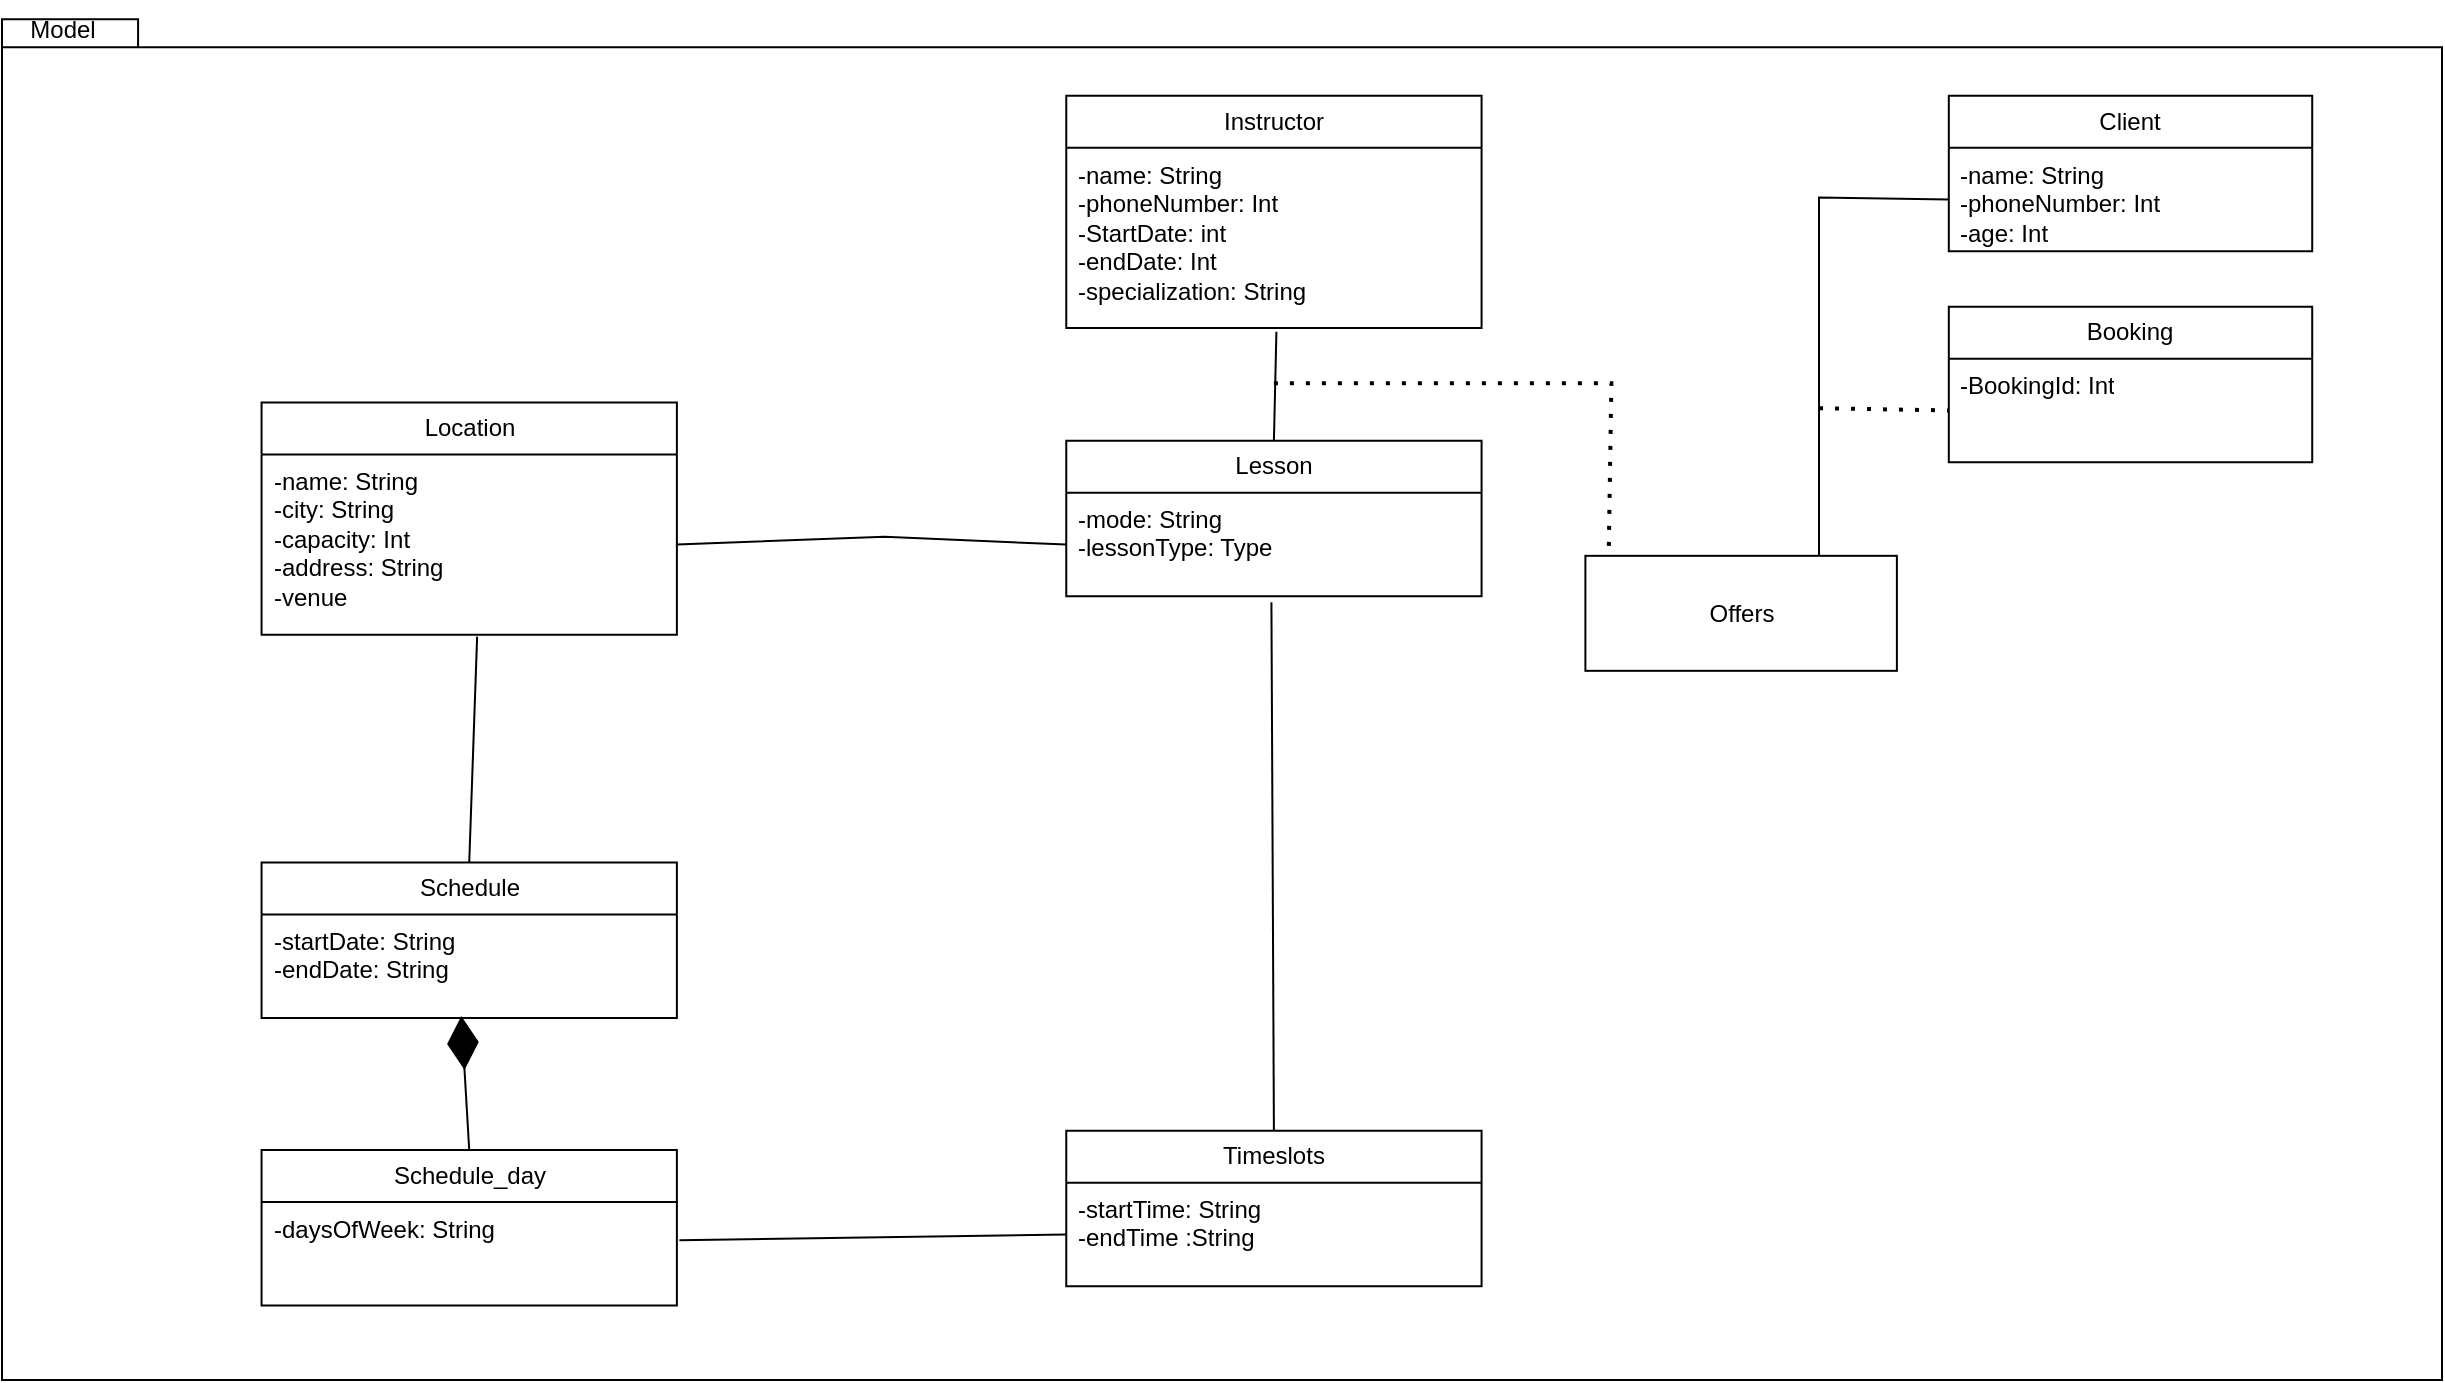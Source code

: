 <mxfile version="24.8.4">
  <diagram name="Page-1" id="ZQOq1tR3-bHp-TOrU02O">
    <mxGraphModel dx="1969" dy="944" grid="1" gridSize="10" guides="1" tooltips="1" connect="1" arrows="1" fold="1" page="1" pageScale="1" pageWidth="1400" pageHeight="1000" math="0" shadow="0">
      <root>
        <mxCell id="0" />
        <mxCell id="1" parent="0" />
        <mxCell id="FIS8jfVRvhXGR2WtkmsS-3" value="" style="group" vertex="1" connectable="0" parent="1">
          <mxGeometry x="90" width="1220" height="690" as="geometry" />
        </mxCell>
        <mxCell id="FIS8jfVRvhXGR2WtkmsS-1" value="" style="shape=folder;fontStyle=1;spacingTop=10;tabWidth=40;tabHeight=14;tabPosition=left;html=1;whiteSpace=wrap;" vertex="1" parent="FIS8jfVRvhXGR2WtkmsS-3">
          <mxGeometry y="9.583" width="1220.0" height="680.417" as="geometry" />
        </mxCell>
        <mxCell id="xTJghPn8SgGBMsq74pdZ-3" value="Instructor" style="swimlane;fontStyle=0;childLayout=stackLayout;horizontal=1;startSize=26;fillColor=none;horizontalStack=0;resizeParent=1;resizeParentMax=0;resizeLast=0;collapsible=1;marginBottom=0;whiteSpace=wrap;html=1;" parent="FIS8jfVRvhXGR2WtkmsS-3" vertex="1">
          <mxGeometry x="532.128" y="47.917" width="207.66" height="116.083" as="geometry" />
        </mxCell>
        <mxCell id="xTJghPn8SgGBMsq74pdZ-4" value="-name: String&lt;div&gt;-phoneNumber: Int&lt;/div&gt;&lt;div&gt;-StartDate: int&lt;/div&gt;&lt;div&gt;-endDate: Int&lt;/div&gt;&lt;div&gt;-specialization: String&lt;/div&gt;" style="text;strokeColor=none;fillColor=none;align=left;verticalAlign=top;spacingLeft=4;spacingRight=4;overflow=hidden;rotatable=0;points=[[0,0.5],[1,0.5]];portConstraint=eastwest;whiteSpace=wrap;html=1;" parent="xTJghPn8SgGBMsq74pdZ-3" vertex="1">
          <mxGeometry y="26" width="207.66" height="90.083" as="geometry" />
        </mxCell>
        <mxCell id="xTJghPn8SgGBMsq74pdZ-5" value="Lesson" style="swimlane;fontStyle=0;childLayout=stackLayout;horizontal=1;startSize=26;fillColor=none;horizontalStack=0;resizeParent=1;resizeParentMax=0;resizeLast=0;collapsible=1;marginBottom=0;whiteSpace=wrap;html=1;" parent="FIS8jfVRvhXGR2WtkmsS-3" vertex="1">
          <mxGeometry x="532.128" y="220.417" width="207.66" height="77.75" as="geometry" />
        </mxCell>
        <mxCell id="xTJghPn8SgGBMsq74pdZ-6" value="-mode: String&lt;div&gt;-lessonType: Type&lt;/div&gt;" style="text;strokeColor=none;fillColor=none;align=left;verticalAlign=top;spacingLeft=4;spacingRight=4;overflow=hidden;rotatable=0;points=[[0,0.5],[1,0.5]];portConstraint=eastwest;whiteSpace=wrap;html=1;" parent="xTJghPn8SgGBMsq74pdZ-5" vertex="1">
          <mxGeometry y="26" width="207.66" height="51.75" as="geometry" />
        </mxCell>
        <mxCell id="xTJghPn8SgGBMsq74pdZ-7" value="Location" style="swimlane;fontStyle=0;childLayout=stackLayout;horizontal=1;startSize=26;fillColor=none;horizontalStack=0;resizeParent=1;resizeParentMax=0;resizeLast=0;collapsible=1;marginBottom=0;whiteSpace=wrap;html=1;" parent="FIS8jfVRvhXGR2WtkmsS-3" vertex="1">
          <mxGeometry x="129.787" y="201.25" width="207.66" height="116.083" as="geometry" />
        </mxCell>
        <mxCell id="xTJghPn8SgGBMsq74pdZ-8" value="-name: String&lt;div&gt;-city: String&lt;/div&gt;&lt;div&gt;-capacity: Int&lt;/div&gt;&lt;div&gt;-address: String&lt;/div&gt;&lt;div&gt;-venue&lt;/div&gt;" style="text;strokeColor=none;fillColor=none;align=left;verticalAlign=top;spacingLeft=4;spacingRight=4;overflow=hidden;rotatable=0;points=[[0,0.5],[1,0.5]];portConstraint=eastwest;whiteSpace=wrap;html=1;" parent="xTJghPn8SgGBMsq74pdZ-7" vertex="1">
          <mxGeometry y="26" width="207.66" height="90.083" as="geometry" />
        </mxCell>
        <mxCell id="xTJghPn8SgGBMsq74pdZ-9" value="Schedule" style="swimlane;fontStyle=0;childLayout=stackLayout;horizontal=1;startSize=26;fillColor=none;horizontalStack=0;resizeParent=1;resizeParentMax=0;resizeLast=0;collapsible=1;marginBottom=0;whiteSpace=wrap;html=1;" parent="FIS8jfVRvhXGR2WtkmsS-3" vertex="1">
          <mxGeometry x="129.787" y="431.25" width="207.66" height="77.75" as="geometry" />
        </mxCell>
        <mxCell id="xTJghPn8SgGBMsq74pdZ-10" value="-startDate: String&lt;div&gt;-endDate: String&lt;/div&gt;" style="text;strokeColor=none;fillColor=none;align=left;verticalAlign=top;spacingLeft=4;spacingRight=4;overflow=hidden;rotatable=0;points=[[0,0.5],[1,0.5]];portConstraint=eastwest;whiteSpace=wrap;html=1;" parent="xTJghPn8SgGBMsq74pdZ-9" vertex="1">
          <mxGeometry y="26" width="207.66" height="51.75" as="geometry" />
        </mxCell>
        <mxCell id="xTJghPn8SgGBMsq74pdZ-12" value="Schedule_day" style="swimlane;fontStyle=0;childLayout=stackLayout;horizontal=1;startSize=26;fillColor=none;horizontalStack=0;resizeParent=1;resizeParentMax=0;resizeLast=0;collapsible=1;marginBottom=0;whiteSpace=wrap;html=1;" parent="FIS8jfVRvhXGR2WtkmsS-3" vertex="1">
          <mxGeometry x="129.787" y="575.0" width="207.66" height="77.75" as="geometry" />
        </mxCell>
        <mxCell id="xTJghPn8SgGBMsq74pdZ-13" value="-daysOfWeek: String" style="text;strokeColor=none;fillColor=none;align=left;verticalAlign=top;spacingLeft=4;spacingRight=4;overflow=hidden;rotatable=0;points=[[0,0.5],[1,0.5]];portConstraint=eastwest;whiteSpace=wrap;html=1;" parent="xTJghPn8SgGBMsq74pdZ-12" vertex="1">
          <mxGeometry y="26" width="207.66" height="51.75" as="geometry" />
        </mxCell>
        <mxCell id="xTJghPn8SgGBMsq74pdZ-14" value="Timeslots" style="swimlane;fontStyle=0;childLayout=stackLayout;horizontal=1;startSize=26;fillColor=none;horizontalStack=0;resizeParent=1;resizeParentMax=0;resizeLast=0;collapsible=1;marginBottom=0;whiteSpace=wrap;html=1;" parent="FIS8jfVRvhXGR2WtkmsS-3" vertex="1">
          <mxGeometry x="532.128" y="565.417" width="207.66" height="77.75" as="geometry" />
        </mxCell>
        <mxCell id="xTJghPn8SgGBMsq74pdZ-15" value="-startTime: String&lt;div&gt;-endTime :String&lt;/div&gt;" style="text;strokeColor=none;fillColor=none;align=left;verticalAlign=top;spacingLeft=4;spacingRight=4;overflow=hidden;rotatable=0;points=[[0,0.5],[1,0.5]];portConstraint=eastwest;whiteSpace=wrap;html=1;" parent="xTJghPn8SgGBMsq74pdZ-14" vertex="1">
          <mxGeometry y="26" width="207.66" height="51.75" as="geometry" />
        </mxCell>
        <mxCell id="xTJghPn8SgGBMsq74pdZ-19" value="" style="endArrow=none;html=1;rounded=0;entryX=0.519;entryY=1.011;entryDx=0;entryDy=0;entryPerimeter=0;exitX=0.5;exitY=0;exitDx=0;exitDy=0;" parent="FIS8jfVRvhXGR2WtkmsS-3" source="xTJghPn8SgGBMsq74pdZ-9" target="xTJghPn8SgGBMsq74pdZ-8" edge="1">
          <mxGeometry width="50" height="50" relative="1" as="geometry">
            <mxPoint x="207.66" y="412.083" as="sourcePoint" />
            <mxPoint x="272.553" y="364.167" as="targetPoint" />
          </mxGeometry>
        </mxCell>
        <mxCell id="xTJghPn8SgGBMsq74pdZ-23" value="" style="endArrow=none;html=1;rounded=0;entryX=0;entryY=0.5;entryDx=0;entryDy=0;exitX=1;exitY=0.5;exitDx=0;exitDy=0;" parent="FIS8jfVRvhXGR2WtkmsS-3" source="xTJghPn8SgGBMsq74pdZ-8" target="xTJghPn8SgGBMsq74pdZ-6" edge="1">
          <mxGeometry width="50" height="50" relative="1" as="geometry">
            <mxPoint x="441.277" y="287.5" as="sourcePoint" />
            <mxPoint x="519.149" y="258.75" as="targetPoint" />
            <Array as="points">
              <mxPoint x="441.277" y="268.333" />
            </Array>
          </mxGeometry>
        </mxCell>
        <mxCell id="xTJghPn8SgGBMsq74pdZ-24" value="Offers" style="rounded=0;whiteSpace=wrap;html=1;" parent="FIS8jfVRvhXGR2WtkmsS-3" vertex="1">
          <mxGeometry x="791.702" y="277.917" width="155.745" height="57.5" as="geometry" />
        </mxCell>
        <mxCell id="xTJghPn8SgGBMsq74pdZ-26" value="" style="endArrow=none;dashed=1;html=1;dashPattern=1 3;strokeWidth=2;rounded=0;entryX=0.075;entryY=-0.05;entryDx=0;entryDy=0;entryPerimeter=0;" parent="FIS8jfVRvhXGR2WtkmsS-3" target="xTJghPn8SgGBMsq74pdZ-24" edge="1">
          <mxGeometry width="50" height="50" relative="1" as="geometry">
            <mxPoint x="635.957" y="191.667" as="sourcePoint" />
            <mxPoint x="752.766" y="354.583" as="targetPoint" />
            <Array as="points">
              <mxPoint x="804.681" y="191.667" />
            </Array>
          </mxGeometry>
        </mxCell>
        <mxCell id="xTJghPn8SgGBMsq74pdZ-30" value="" style="endArrow=none;html=1;rounded=0;entryX=0.506;entryY=1.021;entryDx=0;entryDy=0;entryPerimeter=0;exitX=0.5;exitY=0;exitDx=0;exitDy=0;" parent="FIS8jfVRvhXGR2WtkmsS-3" source="xTJghPn8SgGBMsq74pdZ-5" target="xTJghPn8SgGBMsq74pdZ-4" edge="1">
          <mxGeometry width="50" height="50" relative="1" as="geometry">
            <mxPoint x="622.979" y="230" as="sourcePoint" />
            <mxPoint x="687.872" y="182.083" as="targetPoint" />
          </mxGeometry>
        </mxCell>
        <mxCell id="xTJghPn8SgGBMsq74pdZ-31" value="Client" style="swimlane;fontStyle=0;childLayout=stackLayout;horizontal=1;startSize=26;fillColor=none;horizontalStack=0;resizeParent=1;resizeParentMax=0;resizeLast=0;collapsible=1;marginBottom=0;whiteSpace=wrap;html=1;" parent="FIS8jfVRvhXGR2WtkmsS-3" vertex="1">
          <mxGeometry x="973.404" y="47.917" width="181.702" height="77.75" as="geometry" />
        </mxCell>
        <mxCell id="xTJghPn8SgGBMsq74pdZ-32" value="-name: String&lt;div&gt;-phoneNumber: Int&lt;/div&gt;&lt;div&gt;-age: Int&lt;/div&gt;" style="text;strokeColor=none;fillColor=none;align=left;verticalAlign=top;spacingLeft=4;spacingRight=4;overflow=hidden;rotatable=0;points=[[0,0.5],[1,0.5]];portConstraint=eastwest;whiteSpace=wrap;html=1;" parent="xTJghPn8SgGBMsq74pdZ-31" vertex="1">
          <mxGeometry y="26" width="181.702" height="51.75" as="geometry" />
        </mxCell>
        <mxCell id="xTJghPn8SgGBMsq74pdZ-33" value="" style="endArrow=none;html=1;rounded=0;exitX=1.006;exitY=0.37;exitDx=0;exitDy=0;exitPerimeter=0;entryX=0;entryY=0.5;entryDx=0;entryDy=0;" parent="FIS8jfVRvhXGR2WtkmsS-3" source="xTJghPn8SgGBMsq74pdZ-13" target="xTJghPn8SgGBMsq74pdZ-15" edge="1">
          <mxGeometry width="50" height="50" relative="1" as="geometry">
            <mxPoint x="428.298" y="632.5" as="sourcePoint" />
            <mxPoint x="493.191" y="584.583" as="targetPoint" />
          </mxGeometry>
        </mxCell>
        <mxCell id="xTJghPn8SgGBMsq74pdZ-34" value="" style="endArrow=none;html=1;rounded=0;exitX=0.5;exitY=0;exitDx=0;exitDy=0;entryX=0.494;entryY=1.056;entryDx=0;entryDy=0;entryPerimeter=0;" parent="FIS8jfVRvhXGR2WtkmsS-3" source="xTJghPn8SgGBMsq74pdZ-14" target="xTJghPn8SgGBMsq74pdZ-6" edge="1">
          <mxGeometry width="50" height="50" relative="1" as="geometry">
            <mxPoint x="635.957" y="555.833" as="sourcePoint" />
            <mxPoint x="700.851" y="507.917" as="targetPoint" />
          </mxGeometry>
        </mxCell>
        <mxCell id="xTJghPn8SgGBMsq74pdZ-35" value="" style="endArrow=diamondThin;endFill=1;endSize=24;html=1;rounded=0;exitX=0.5;exitY=0;exitDx=0;exitDy=0;entryX=0.481;entryY=0.981;entryDx=0;entryDy=0;entryPerimeter=0;" parent="FIS8jfVRvhXGR2WtkmsS-3" source="xTJghPn8SgGBMsq74pdZ-12" target="xTJghPn8SgGBMsq74pdZ-10" edge="1">
          <mxGeometry width="160" relative="1" as="geometry">
            <mxPoint x="194.681" y="575.0" as="sourcePoint" />
            <mxPoint x="233.617" y="536.667" as="targetPoint" />
          </mxGeometry>
        </mxCell>
        <mxCell id="xTJghPn8SgGBMsq74pdZ-42" value="" style="endArrow=none;html=1;rounded=0;exitX=0.75;exitY=0;exitDx=0;exitDy=0;entryX=0;entryY=0.5;entryDx=0;entryDy=0;" parent="FIS8jfVRvhXGR2WtkmsS-3" source="xTJghPn8SgGBMsq74pdZ-24" target="xTJghPn8SgGBMsq74pdZ-32" edge="1">
          <mxGeometry width="50" height="50" relative="1" as="geometry">
            <mxPoint x="973.404" y="412.083" as="sourcePoint" />
            <mxPoint x="1038.298" y="364.167" as="targetPoint" />
            <Array as="points">
              <mxPoint x="908.511" y="98.708" />
            </Array>
          </mxGeometry>
        </mxCell>
        <mxCell id="xTJghPn8SgGBMsq74pdZ-44" value="Booking" style="swimlane;fontStyle=0;childLayout=stackLayout;horizontal=1;startSize=26;fillColor=none;horizontalStack=0;resizeParent=1;resizeParentMax=0;resizeLast=0;collapsible=1;marginBottom=0;whiteSpace=wrap;html=1;" parent="FIS8jfVRvhXGR2WtkmsS-3" vertex="1">
          <mxGeometry x="973.404" y="153.333" width="181.702" height="77.75" as="geometry" />
        </mxCell>
        <mxCell id="xTJghPn8SgGBMsq74pdZ-45" value="-BookingId: Int" style="text;strokeColor=none;fillColor=none;align=left;verticalAlign=top;spacingLeft=4;spacingRight=4;overflow=hidden;rotatable=0;points=[[0,0.5],[1,0.5]];portConstraint=eastwest;whiteSpace=wrap;html=1;" parent="xTJghPn8SgGBMsq74pdZ-44" vertex="1">
          <mxGeometry y="26" width="181.702" height="51.75" as="geometry" />
        </mxCell>
        <mxCell id="xTJghPn8SgGBMsq74pdZ-50" value="" style="endArrow=none;dashed=1;html=1;dashPattern=1 3;strokeWidth=2;rounded=0;entryX=0;entryY=0.5;entryDx=0;entryDy=0;" parent="FIS8jfVRvhXGR2WtkmsS-3" target="xTJghPn8SgGBMsq74pdZ-45" edge="1">
          <mxGeometry width="50" height="50" relative="1" as="geometry">
            <mxPoint x="908.511" y="204.125" as="sourcePoint" />
            <mxPoint x="1103.191" y="182.083" as="targetPoint" />
          </mxGeometry>
        </mxCell>
        <mxCell id="FIS8jfVRvhXGR2WtkmsS-2" value="Model" style="text;html=1;align=center;verticalAlign=middle;resizable=0;points=[];autosize=1;strokeColor=none;fillColor=none;" vertex="1" parent="FIS8jfVRvhXGR2WtkmsS-3">
          <mxGeometry width="60" height="30" as="geometry" />
        </mxCell>
      </root>
    </mxGraphModel>
  </diagram>
</mxfile>
